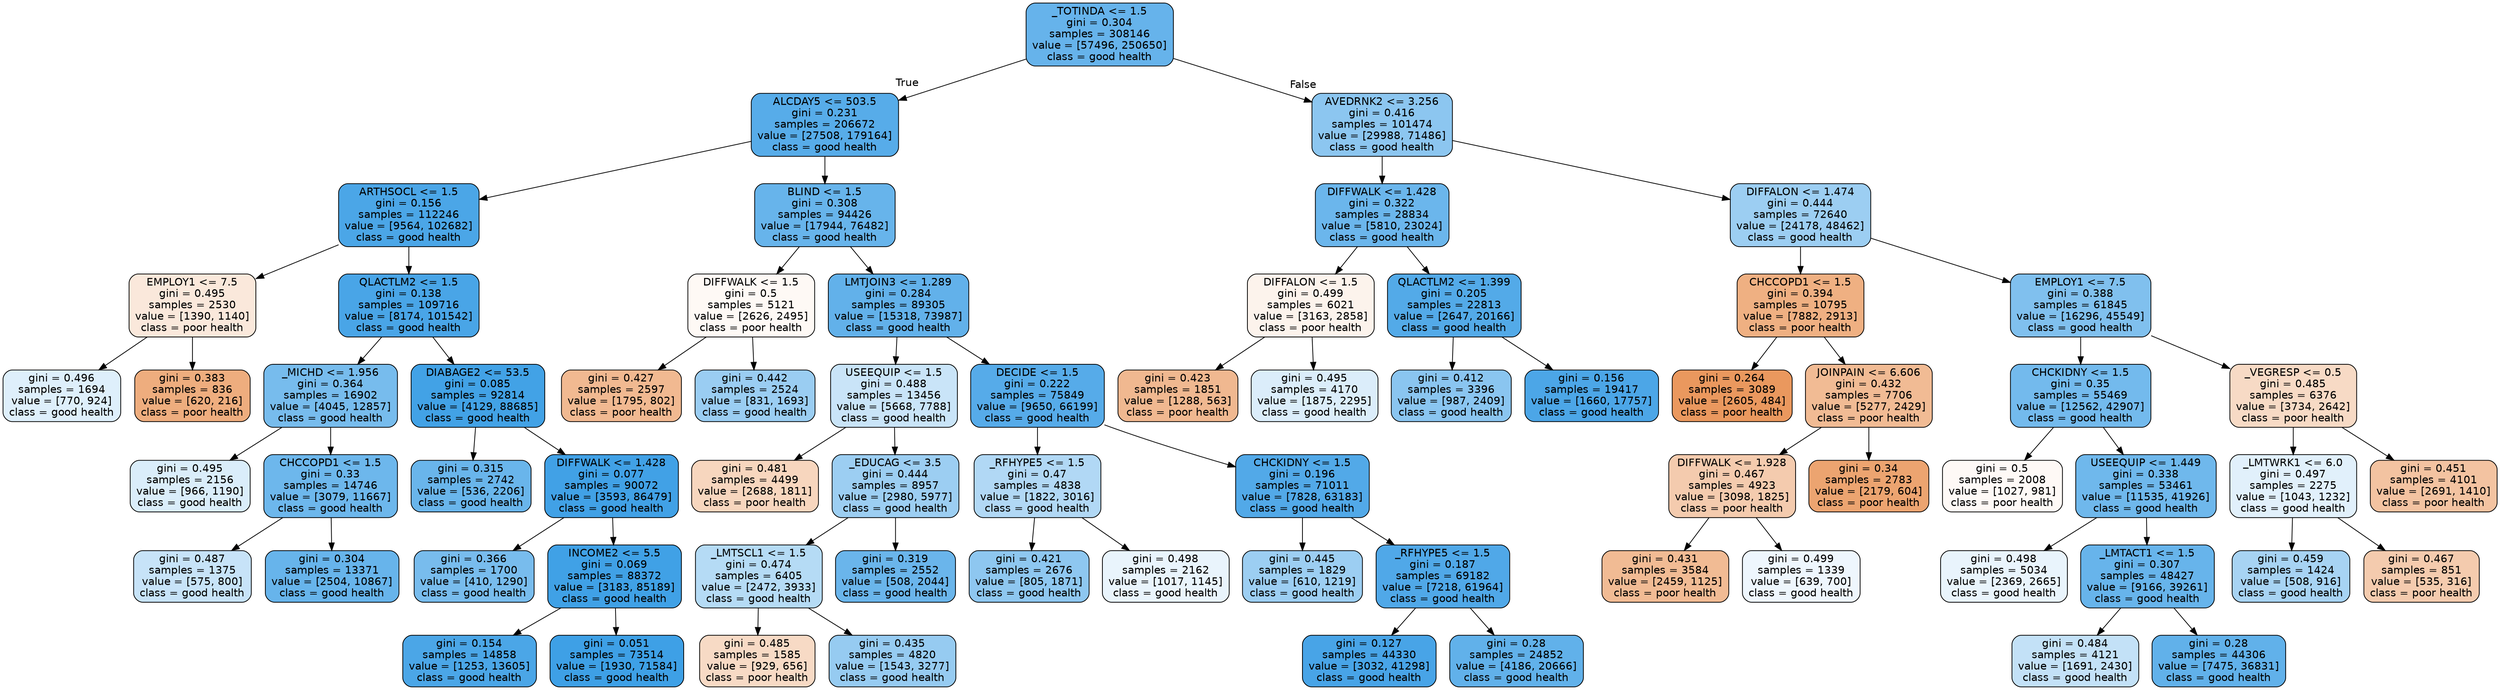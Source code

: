 digraph Tree {
node [shape=box, style="filled, rounded", color="black", fontname=helvetica] ;
edge [fontname=helvetica] ;
0 [label="_TOTINDA <= 1.5\ngini = 0.304\nsamples = 308146\nvalue = [57496, 250650]\nclass = good health", fillcolor="#66b3eb"] ;
1 [label="ALCDAY5 <= 503.5\ngini = 0.231\nsamples = 206672\nvalue = [27508, 179164]\nclass = good health", fillcolor="#57ace9"] ;
0 -> 1 [labeldistance=2.5, labelangle=45, headlabel="True"] ;
3 [label="ARTHSOCL <= 1.5\ngini = 0.156\nsamples = 112246\nvalue = [9564, 102682]\nclass = good health", fillcolor="#4ba6e7"] ;
1 -> 3 ;
9 [label="EMPLOY1 <= 7.5\ngini = 0.495\nsamples = 2530\nvalue = [1390, 1140]\nclass = poor health", fillcolor="#fae8db"] ;
3 -> 9 ;
57 [label="gini = 0.496\nsamples = 1694\nvalue = [770, 924]\nclass = good health", fillcolor="#deeffb"] ;
9 -> 57 ;
58 [label="gini = 0.383\nsamples = 836\nvalue = [620, 216]\nclass = poor health", fillcolor="#eead7e"] ;
9 -> 58 ;
10 [label="QLACTLM2 <= 1.5\ngini = 0.138\nsamples = 109716\nvalue = [8174, 101542]\nclass = good health", fillcolor="#49a5e7"] ;
3 -> 10 ;
11 [label="_MICHD <= 1.956\ngini = 0.364\nsamples = 16902\nvalue = [4045, 12857]\nclass = good health", fillcolor="#77bced"] ;
10 -> 11 ;
35 [label="gini = 0.495\nsamples = 2156\nvalue = [966, 1190]\nclass = good health", fillcolor="#daedfa"] ;
11 -> 35 ;
36 [label="CHCCOPD1 <= 1.5\ngini = 0.33\nsamples = 14746\nvalue = [3079, 11667]\nclass = good health", fillcolor="#6db7ec"] ;
11 -> 36 ;
43 [label="gini = 0.487\nsamples = 1375\nvalue = [575, 800]\nclass = good health", fillcolor="#c7e3f8"] ;
36 -> 43 ;
44 [label="gini = 0.304\nsamples = 13371\nvalue = [2504, 10867]\nclass = good health", fillcolor="#67b4eb"] ;
36 -> 44 ;
12 [label="DIABAGE2 <= 53.5\ngini = 0.085\nsamples = 92814\nvalue = [4129, 88685]\nclass = good health", fillcolor="#42a2e6"] ;
10 -> 12 ;
45 [label="gini = 0.315\nsamples = 2742\nvalue = [536, 2206]\nclass = good health", fillcolor="#69b5eb"] ;
12 -> 45 ;
46 [label="DIFFWALK <= 1.428\ngini = 0.077\nsamples = 90072\nvalue = [3593, 86479]\nclass = good health", fillcolor="#41a1e6"] ;
12 -> 46 ;
47 [label="gini = 0.366\nsamples = 1700\nvalue = [410, 1290]\nclass = good health", fillcolor="#78bced"] ;
46 -> 47 ;
48 [label="INCOME2 <= 5.5\ngini = 0.069\nsamples = 88372\nvalue = [3183, 85189]\nclass = good health", fillcolor="#40a1e6"] ;
46 -> 48 ;
63 [label="gini = 0.154\nsamples = 14858\nvalue = [1253, 13605]\nclass = good health", fillcolor="#4ba6e7"] ;
48 -> 63 ;
64 [label="gini = 0.051\nsamples = 73514\nvalue = [1930, 71584]\nclass = good health", fillcolor="#3ea0e6"] ;
48 -> 64 ;
4 [label="BLIND <= 1.5\ngini = 0.308\nsamples = 94426\nvalue = [17944, 76482]\nclass = good health", fillcolor="#67b4eb"] ;
1 -> 4 ;
5 [label="DIFFWALK <= 1.5\ngini = 0.5\nsamples = 5121\nvalue = [2626, 2495]\nclass = poor health", fillcolor="#fef9f5"] ;
4 -> 5 ;
31 [label="gini = 0.427\nsamples = 2597\nvalue = [1795, 802]\nclass = poor health", fillcolor="#f1b991"] ;
5 -> 31 ;
32 [label="gini = 0.442\nsamples = 2524\nvalue = [831, 1693]\nclass = good health", fillcolor="#9acdf2"] ;
5 -> 32 ;
6 [label="LMTJOIN3 <= 1.289\ngini = 0.284\nsamples = 89305\nvalue = [15318, 73987]\nclass = good health", fillcolor="#62b1ea"] ;
4 -> 6 ;
7 [label="USEEQUIP <= 1.5\ngini = 0.488\nsamples = 13456\nvalue = [5668, 7788]\nclass = good health", fillcolor="#c9e4f8"] ;
6 -> 7 ;
23 [label="gini = 0.481\nsamples = 4499\nvalue = [2688, 1811]\nclass = poor health", fillcolor="#f7d6be"] ;
7 -> 23 ;
24 [label="_EDUCAG <= 3.5\ngini = 0.444\nsamples = 8957\nvalue = [2980, 5977]\nclass = good health", fillcolor="#9ccef2"] ;
7 -> 24 ;
49 [label="_LMTSCL1 <= 1.5\ngini = 0.474\nsamples = 6405\nvalue = [2472, 3933]\nclass = good health", fillcolor="#b5dbf5"] ;
24 -> 49 ;
51 [label="gini = 0.485\nsamples = 1585\nvalue = [929, 656]\nclass = poor health", fillcolor="#f7dac5"] ;
49 -> 51 ;
52 [label="gini = 0.435\nsamples = 4820\nvalue = [1543, 3277]\nclass = good health", fillcolor="#96cbf1"] ;
49 -> 52 ;
50 [label="gini = 0.319\nsamples = 2552\nvalue = [508, 2044]\nclass = good health", fillcolor="#6ab5eb"] ;
24 -> 50 ;
8 [label="DECIDE <= 1.5\ngini = 0.222\nsamples = 75849\nvalue = [9650, 66199]\nclass = good health", fillcolor="#56abe9"] ;
6 -> 8 ;
21 [label="_RFHYPE5 <= 1.5\ngini = 0.47\nsamples = 4838\nvalue = [1822, 3016]\nclass = good health", fillcolor="#b1d8f5"] ;
8 -> 21 ;
67 [label="gini = 0.421\nsamples = 2676\nvalue = [805, 1871]\nclass = good health", fillcolor="#8ec7f0"] ;
21 -> 67 ;
68 [label="gini = 0.498\nsamples = 2162\nvalue = [1017, 1145]\nclass = good health", fillcolor="#e9f4fc"] ;
21 -> 68 ;
22 [label="CHCKIDNY <= 1.5\ngini = 0.196\nsamples = 71011\nvalue = [7828, 63183]\nclass = good health", fillcolor="#52a9e8"] ;
8 -> 22 ;
37 [label="gini = 0.445\nsamples = 1829\nvalue = [610, 1219]\nclass = good health", fillcolor="#9ccef2"] ;
22 -> 37 ;
38 [label="_RFHYPE5 <= 1.5\ngini = 0.187\nsamples = 69182\nvalue = [7218, 61964]\nclass = good health", fillcolor="#50a8e8"] ;
22 -> 38 ;
39 [label="gini = 0.127\nsamples = 44330\nvalue = [3032, 41298]\nclass = good health", fillcolor="#48a4e7"] ;
38 -> 39 ;
40 [label="gini = 0.28\nsamples = 24852\nvalue = [4186, 20666]\nclass = good health", fillcolor="#61b1ea"] ;
38 -> 40 ;
2 [label="AVEDRNK2 <= 3.256\ngini = 0.416\nsamples = 101474\nvalue = [29988, 71486]\nclass = good health", fillcolor="#8cc6f0"] ;
0 -> 2 [labeldistance=2.5, labelangle=-45, headlabel="False"] ;
13 [label="DIFFWALK <= 1.428\ngini = 0.322\nsamples = 28834\nvalue = [5810, 23024]\nclass = good health", fillcolor="#6bb6ec"] ;
2 -> 13 ;
17 [label="DIFFALON <= 1.5\ngini = 0.499\nsamples = 6021\nvalue = [3163, 2858]\nclass = poor health", fillcolor="#fcf3ec"] ;
13 -> 17 ;
41 [label="gini = 0.423\nsamples = 1851\nvalue = [1288, 563]\nclass = poor health", fillcolor="#f0b890"] ;
17 -> 41 ;
42 [label="gini = 0.495\nsamples = 4170\nvalue = [1875, 2295]\nclass = good health", fillcolor="#dbedfa"] ;
17 -> 42 ;
18 [label="QLACTLM2 <= 1.399\ngini = 0.205\nsamples = 22813\nvalue = [2647, 20166]\nclass = good health", fillcolor="#53aae8"] ;
13 -> 18 ;
33 [label="gini = 0.412\nsamples = 3396\nvalue = [987, 2409]\nclass = good health", fillcolor="#8ac5f0"] ;
18 -> 33 ;
34 [label="gini = 0.156\nsamples = 19417\nvalue = [1660, 17757]\nclass = good health", fillcolor="#4ca6e7"] ;
18 -> 34 ;
14 [label="DIFFALON <= 1.474\ngini = 0.444\nsamples = 72640\nvalue = [24178, 48462]\nclass = good health", fillcolor="#9ccef2"] ;
2 -> 14 ;
15 [label="CHCCOPD1 <= 1.5\ngini = 0.394\nsamples = 10795\nvalue = [7882, 2913]\nclass = poor health", fillcolor="#efb082"] ;
14 -> 15 ;
55 [label="gini = 0.264\nsamples = 3089\nvalue = [2605, 484]\nclass = poor health", fillcolor="#ea985e"] ;
15 -> 55 ;
56 [label="JOINPAIN <= 6.606\ngini = 0.432\nsamples = 7706\nvalue = [5277, 2429]\nclass = poor health", fillcolor="#f1bb94"] ;
15 -> 56 ;
59 [label="DIFFWALK <= 1.928\ngini = 0.467\nsamples = 4923\nvalue = [3098, 1825]\nclass = poor health", fillcolor="#f4cbae"] ;
56 -> 59 ;
61 [label="gini = 0.431\nsamples = 3584\nvalue = [2459, 1125]\nclass = poor health", fillcolor="#f1bb94"] ;
59 -> 61 ;
62 [label="gini = 0.499\nsamples = 1339\nvalue = [639, 700]\nclass = good health", fillcolor="#eef6fd"] ;
59 -> 62 ;
60 [label="gini = 0.34\nsamples = 2783\nvalue = [2179, 604]\nclass = poor health", fillcolor="#eca470"] ;
56 -> 60 ;
16 [label="EMPLOY1 <= 7.5\ngini = 0.388\nsamples = 61845\nvalue = [16296, 45549]\nclass = good health", fillcolor="#80c0ee"] ;
14 -> 16 ;
19 [label="CHCKIDNY <= 1.5\ngini = 0.35\nsamples = 55469\nvalue = [12562, 42907]\nclass = good health", fillcolor="#73baed"] ;
16 -> 19 ;
25 [label="gini = 0.5\nsamples = 2008\nvalue = [1027, 981]\nclass = poor health", fillcolor="#fef9f6"] ;
19 -> 25 ;
26 [label="USEEQUIP <= 1.449\ngini = 0.338\nsamples = 53461\nvalue = [11535, 41926]\nclass = good health", fillcolor="#6fb8ec"] ;
19 -> 26 ;
27 [label="gini = 0.498\nsamples = 5034\nvalue = [2369, 2665]\nclass = good health", fillcolor="#e9f4fc"] ;
26 -> 27 ;
28 [label="_LMTACT1 <= 1.5\ngini = 0.307\nsamples = 48427\nvalue = [9166, 39261]\nclass = good health", fillcolor="#67b4eb"] ;
26 -> 28 ;
29 [label="gini = 0.484\nsamples = 4121\nvalue = [1691, 2430]\nclass = good health", fillcolor="#c3e1f7"] ;
28 -> 29 ;
30 [label="gini = 0.28\nsamples = 44306\nvalue = [7475, 36831]\nclass = good health", fillcolor="#61b1ea"] ;
28 -> 30 ;
20 [label="_VEGRESP <= 0.5\ngini = 0.485\nsamples = 6376\nvalue = [3734, 2642]\nclass = poor health", fillcolor="#f7dac5"] ;
16 -> 20 ;
53 [label="_LMTWRK1 <= 6.0\ngini = 0.497\nsamples = 2275\nvalue = [1043, 1232]\nclass = good health", fillcolor="#e1f0fb"] ;
20 -> 53 ;
65 [label="gini = 0.459\nsamples = 1424\nvalue = [508, 916]\nclass = good health", fillcolor="#a7d3f3"] ;
53 -> 65 ;
66 [label="gini = 0.467\nsamples = 851\nvalue = [535, 316]\nclass = poor health", fillcolor="#f4cbae"] ;
53 -> 66 ;
54 [label="gini = 0.451\nsamples = 4101\nvalue = [2691, 1410]\nclass = poor health", fillcolor="#f3c3a1"] ;
20 -> 54 ;
}